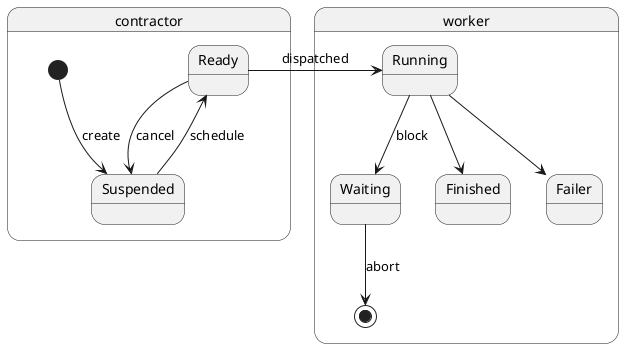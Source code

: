 @startuml

state contractor {
  [*] -down-> Suspended : create 
  Suspended -down-> Ready : schedule
  Ready -> Suspended : cancel 
}

state worker {
  
  Ready -> Running : dispatched
  Running --> Waiting : block
  Running --> Finished
  Running --> Failer
  Waiting --> [*] : abort

}


@enduml
